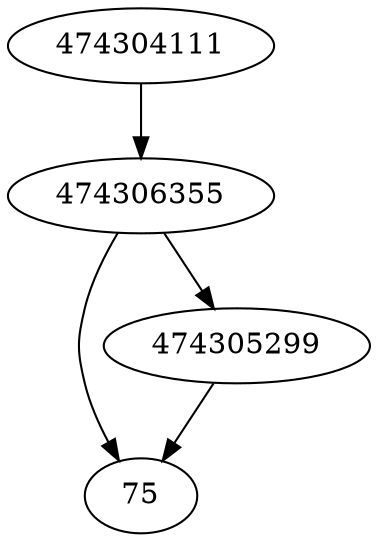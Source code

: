 strict digraph  {
474306355;
75;
474305299;
474304111;
474306355 -> 75;
474306355 -> 474305299;
474305299 -> 75;
474304111 -> 474306355;
}
